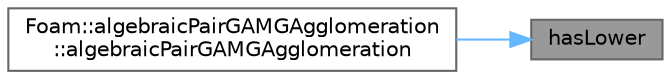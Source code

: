 digraph "hasLower"
{
 // LATEX_PDF_SIZE
  bgcolor="transparent";
  edge [fontname=Helvetica,fontsize=10,labelfontname=Helvetica,labelfontsize=10];
  node [fontname=Helvetica,fontsize=10,shape=box,height=0.2,width=0.4];
  rankdir="RL";
  Node1 [id="Node000001",label="hasLower",height=0.2,width=0.4,color="gray40", fillcolor="grey60", style="filled", fontcolor="black",tooltip=" "];
  Node1 -> Node2 [id="edge1_Node000001_Node000002",dir="back",color="steelblue1",style="solid",tooltip=" "];
  Node2 [id="Node000002",label="Foam::algebraicPairGAMGAgglomeration\l::algebraicPairGAMGAgglomeration",height=0.2,width=0.4,color="grey40", fillcolor="white", style="filled",URL="$classFoam_1_1algebraicPairGAMGAgglomeration.html#a100f93cde4cdbf0de8796d5d6c4d9677",tooltip=" "];
}
